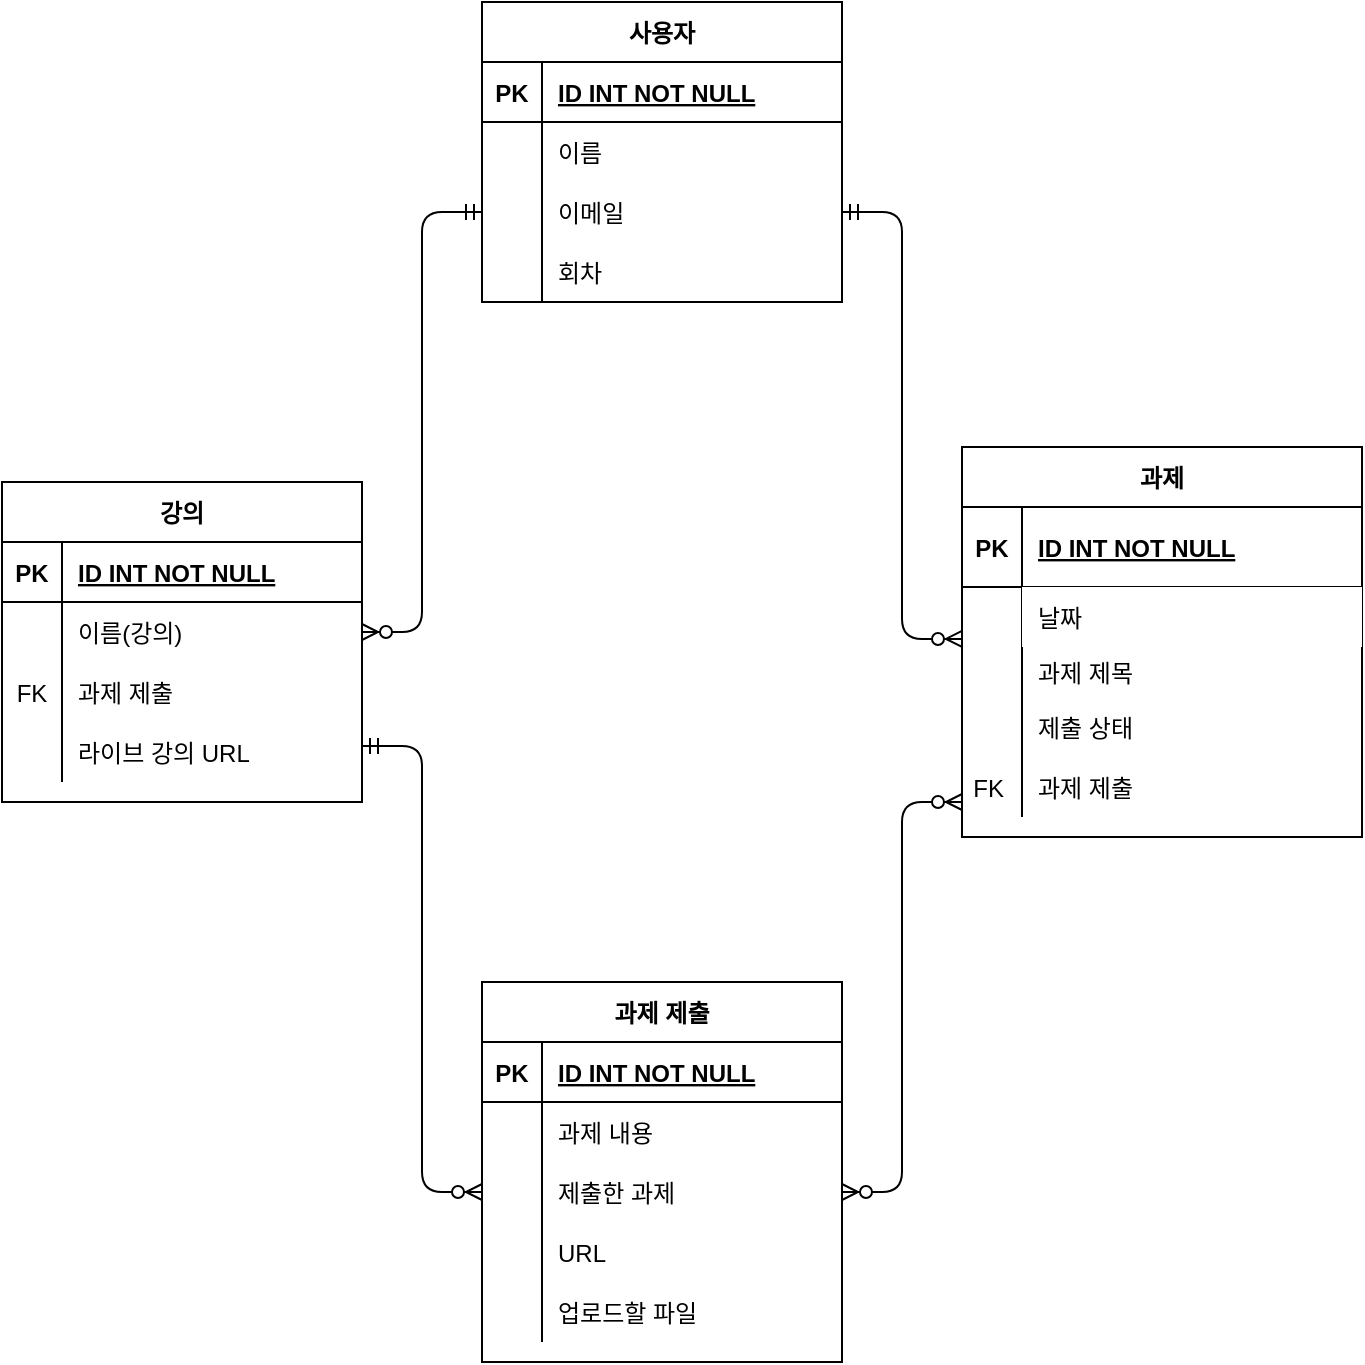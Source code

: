 <mxfile version="20.2.6" type="device"><diagram id="uxOdl01M0MVpcc3G99Ke" name="페이지-1"><mxGraphModel dx="901" dy="682" grid="1" gridSize="10" guides="0" tooltips="1" connect="1" arrows="0" fold="1" page="1" pageScale="1" pageWidth="827" pageHeight="1169" math="0" shadow="0"><root><mxCell id="0"/><mxCell id="1" parent="0"/><mxCell id="XPQp7oHln5JRPb-LPcnv-21" value="사용자" style="shape=table;startSize=30;container=1;collapsible=1;childLayout=tableLayout;fixedRows=1;rowLines=0;fontStyle=1;align=center;resizeLast=1;strokeColor=default;" vertex="1" parent="1"><mxGeometry x="330" y="70" width="180" height="150" as="geometry"/></mxCell><mxCell id="XPQp7oHln5JRPb-LPcnv-22" value="" style="shape=tableRow;horizontal=0;startSize=0;swimlaneHead=0;swimlaneBody=0;fillColor=none;collapsible=0;dropTarget=0;points=[[0,0.5],[1,0.5]];portConstraint=eastwest;top=0;left=0;right=0;bottom=1;strokeColor=default;" vertex="1" parent="XPQp7oHln5JRPb-LPcnv-21"><mxGeometry y="30" width="180" height="30" as="geometry"/></mxCell><mxCell id="XPQp7oHln5JRPb-LPcnv-23" value="PK" style="shape=partialRectangle;connectable=0;fillColor=none;top=0;left=0;bottom=0;right=0;fontStyle=1;overflow=hidden;strokeColor=default;" vertex="1" parent="XPQp7oHln5JRPb-LPcnv-22"><mxGeometry width="30" height="30" as="geometry"><mxRectangle width="30" height="30" as="alternateBounds"/></mxGeometry></mxCell><mxCell id="XPQp7oHln5JRPb-LPcnv-24" value="ID INT NOT NULL" style="shape=partialRectangle;connectable=0;fillColor=none;top=0;left=0;bottom=0;right=0;align=left;spacingLeft=6;fontStyle=5;overflow=hidden;strokeColor=default;" vertex="1" parent="XPQp7oHln5JRPb-LPcnv-22"><mxGeometry x="30" width="150" height="30" as="geometry"><mxRectangle width="150" height="30" as="alternateBounds"/></mxGeometry></mxCell><mxCell id="XPQp7oHln5JRPb-LPcnv-25" value="" style="shape=tableRow;horizontal=0;startSize=0;swimlaneHead=0;swimlaneBody=0;fillColor=none;collapsible=0;dropTarget=0;points=[[0,0.5],[1,0.5]];portConstraint=eastwest;top=0;left=0;right=0;bottom=0;strokeColor=default;" vertex="1" parent="XPQp7oHln5JRPb-LPcnv-21"><mxGeometry y="60" width="180" height="30" as="geometry"/></mxCell><mxCell id="XPQp7oHln5JRPb-LPcnv-26" value="" style="shape=partialRectangle;connectable=0;fillColor=none;top=0;left=0;bottom=0;right=0;editable=1;overflow=hidden;strokeColor=default;" vertex="1" parent="XPQp7oHln5JRPb-LPcnv-25"><mxGeometry width="30" height="30" as="geometry"><mxRectangle width="30" height="30" as="alternateBounds"/></mxGeometry></mxCell><mxCell id="XPQp7oHln5JRPb-LPcnv-27" value="이름" style="shape=partialRectangle;connectable=0;fillColor=none;top=0;left=0;bottom=0;right=0;align=left;spacingLeft=6;overflow=hidden;strokeColor=default;" vertex="1" parent="XPQp7oHln5JRPb-LPcnv-25"><mxGeometry x="30" width="150" height="30" as="geometry"><mxRectangle width="150" height="30" as="alternateBounds"/></mxGeometry></mxCell><mxCell id="XPQp7oHln5JRPb-LPcnv-28" value="" style="shape=tableRow;horizontal=0;startSize=0;swimlaneHead=0;swimlaneBody=0;fillColor=none;collapsible=0;dropTarget=0;points=[[0,0.5],[1,0.5]];portConstraint=eastwest;top=0;left=0;right=0;bottom=0;strokeColor=default;" vertex="1" parent="XPQp7oHln5JRPb-LPcnv-21"><mxGeometry y="90" width="180" height="30" as="geometry"/></mxCell><mxCell id="XPQp7oHln5JRPb-LPcnv-29" value="" style="shape=partialRectangle;connectable=0;fillColor=none;top=0;left=0;bottom=0;right=0;editable=1;overflow=hidden;strokeColor=default;" vertex="1" parent="XPQp7oHln5JRPb-LPcnv-28"><mxGeometry width="30" height="30" as="geometry"><mxRectangle width="30" height="30" as="alternateBounds"/></mxGeometry></mxCell><mxCell id="XPQp7oHln5JRPb-LPcnv-30" value="이메일" style="shape=partialRectangle;connectable=0;fillColor=none;top=0;left=0;bottom=0;right=0;align=left;spacingLeft=6;overflow=hidden;strokeColor=default;" vertex="1" parent="XPQp7oHln5JRPb-LPcnv-28"><mxGeometry x="30" width="150" height="30" as="geometry"><mxRectangle width="150" height="30" as="alternateBounds"/></mxGeometry></mxCell><mxCell id="XPQp7oHln5JRPb-LPcnv-31" value="" style="shape=tableRow;horizontal=0;startSize=0;swimlaneHead=0;swimlaneBody=0;fillColor=none;collapsible=0;dropTarget=0;points=[[0,0.5],[1,0.5]];portConstraint=eastwest;top=0;left=0;right=0;bottom=0;strokeColor=default;" vertex="1" parent="XPQp7oHln5JRPb-LPcnv-21"><mxGeometry y="120" width="180" height="30" as="geometry"/></mxCell><mxCell id="XPQp7oHln5JRPb-LPcnv-32" value="" style="shape=partialRectangle;connectable=0;fillColor=none;top=0;left=0;bottom=0;right=0;editable=1;overflow=hidden;strokeColor=default;" vertex="1" parent="XPQp7oHln5JRPb-LPcnv-31"><mxGeometry width="30" height="30" as="geometry"><mxRectangle width="30" height="30" as="alternateBounds"/></mxGeometry></mxCell><mxCell id="XPQp7oHln5JRPb-LPcnv-33" value="회차" style="shape=partialRectangle;connectable=0;fillColor=none;top=0;left=0;bottom=0;right=0;align=left;spacingLeft=6;overflow=hidden;strokeColor=default;" vertex="1" parent="XPQp7oHln5JRPb-LPcnv-31"><mxGeometry x="30" width="150" height="30" as="geometry"><mxRectangle width="150" height="30" as="alternateBounds"/></mxGeometry></mxCell><mxCell id="XPQp7oHln5JRPb-LPcnv-38" value="" style="edgeStyle=entityRelationEdgeStyle;fontSize=12;html=1;endArrow=ERzeroToMany;startArrow=ERmandOne;rounded=1;elbow=vertical;entryX=0;entryY=0.866;entryDx=0;entryDy=0;entryPerimeter=0;exitX=1;exitY=0.5;exitDx=0;exitDy=0;" edge="1" parent="1" source="XPQp7oHln5JRPb-LPcnv-28" target="XPQp7oHln5JRPb-LPcnv-57"><mxGeometry width="100" height="100" relative="1" as="geometry"><mxPoint x="530" y="140" as="sourcePoint"/><mxPoint x="556" y="390.99" as="targetPoint"/></mxGeometry></mxCell><mxCell id="XPQp7oHln5JRPb-LPcnv-40" value="강의" style="shape=table;startSize=30;container=1;collapsible=1;childLayout=tableLayout;fixedRows=1;rowLines=0;fontStyle=1;align=center;resizeLast=1;strokeColor=default;swimlaneFillColor=default;" vertex="1" parent="1"><mxGeometry x="90" y="310" width="180" height="160" as="geometry"/></mxCell><mxCell id="XPQp7oHln5JRPb-LPcnv-41" value="" style="shape=tableRow;horizontal=0;startSize=0;swimlaneHead=0;swimlaneBody=0;fillColor=none;collapsible=0;dropTarget=0;points=[[0,0.5],[1,0.5]];portConstraint=eastwest;top=0;left=0;right=0;bottom=1;strokeColor=default;" vertex="1" parent="XPQp7oHln5JRPb-LPcnv-40"><mxGeometry y="30" width="180" height="30" as="geometry"/></mxCell><mxCell id="XPQp7oHln5JRPb-LPcnv-42" value="PK" style="shape=partialRectangle;connectable=0;fillColor=none;top=0;left=0;bottom=0;right=0;fontStyle=1;overflow=hidden;strokeColor=default;" vertex="1" parent="XPQp7oHln5JRPb-LPcnv-41"><mxGeometry width="30" height="30" as="geometry"><mxRectangle width="30" height="30" as="alternateBounds"/></mxGeometry></mxCell><mxCell id="XPQp7oHln5JRPb-LPcnv-43" value="ID INT NOT NULL" style="shape=partialRectangle;connectable=0;fillColor=none;top=0;left=0;bottom=0;right=0;align=left;spacingLeft=6;fontStyle=5;overflow=hidden;strokeColor=default;" vertex="1" parent="XPQp7oHln5JRPb-LPcnv-41"><mxGeometry x="30" width="150" height="30" as="geometry"><mxRectangle width="150" height="30" as="alternateBounds"/></mxGeometry></mxCell><mxCell id="XPQp7oHln5JRPb-LPcnv-44" value="" style="shape=tableRow;horizontal=0;startSize=0;swimlaneHead=0;swimlaneBody=0;fillColor=none;collapsible=0;dropTarget=0;points=[[0,0.5],[1,0.5]];portConstraint=eastwest;top=0;left=0;right=0;bottom=0;strokeColor=default;" vertex="1" parent="XPQp7oHln5JRPb-LPcnv-40"><mxGeometry y="60" width="180" height="30" as="geometry"/></mxCell><mxCell id="XPQp7oHln5JRPb-LPcnv-45" value="" style="shape=partialRectangle;connectable=0;fillColor=none;top=0;left=0;bottom=0;right=0;editable=1;overflow=hidden;strokeColor=default;" vertex="1" parent="XPQp7oHln5JRPb-LPcnv-44"><mxGeometry width="30" height="30" as="geometry"><mxRectangle width="30" height="30" as="alternateBounds"/></mxGeometry></mxCell><mxCell id="XPQp7oHln5JRPb-LPcnv-46" value="이름(강의)" style="shape=partialRectangle;connectable=0;fillColor=none;top=0;left=0;bottom=0;right=0;align=left;spacingLeft=6;overflow=hidden;strokeColor=default;" vertex="1" parent="XPQp7oHln5JRPb-LPcnv-44"><mxGeometry x="30" width="150" height="30" as="geometry"><mxRectangle width="150" height="30" as="alternateBounds"/></mxGeometry></mxCell><mxCell id="XPQp7oHln5JRPb-LPcnv-47" value="" style="shape=tableRow;horizontal=0;startSize=0;swimlaneHead=0;swimlaneBody=0;fillColor=none;collapsible=0;dropTarget=0;points=[[0,0.5],[1,0.5]];portConstraint=eastwest;top=0;left=0;right=0;bottom=0;strokeColor=default;" vertex="1" parent="XPQp7oHln5JRPb-LPcnv-40"><mxGeometry y="90" width="180" height="30" as="geometry"/></mxCell><mxCell id="XPQp7oHln5JRPb-LPcnv-48" value="FK" style="shape=partialRectangle;connectable=0;fillColor=none;top=0;left=0;bottom=0;right=0;editable=1;overflow=hidden;strokeColor=default;" vertex="1" parent="XPQp7oHln5JRPb-LPcnv-47"><mxGeometry width="30" height="30" as="geometry"><mxRectangle width="30" height="30" as="alternateBounds"/></mxGeometry></mxCell><mxCell id="XPQp7oHln5JRPb-LPcnv-49" value="과제 제출" style="shape=partialRectangle;connectable=0;fillColor=none;top=0;left=0;bottom=0;right=0;align=left;spacingLeft=6;overflow=hidden;strokeColor=default;" vertex="1" parent="XPQp7oHln5JRPb-LPcnv-47"><mxGeometry x="30" width="150" height="30" as="geometry"><mxRectangle width="150" height="30" as="alternateBounds"/></mxGeometry></mxCell><mxCell id="XPQp7oHln5JRPb-LPcnv-50" value="" style="shape=tableRow;horizontal=0;startSize=0;swimlaneHead=0;swimlaneBody=0;fillColor=none;collapsible=0;dropTarget=0;points=[[0,0.5],[1,0.5]];portConstraint=eastwest;top=0;left=0;right=0;bottom=0;strokeColor=default;" vertex="1" parent="XPQp7oHln5JRPb-LPcnv-40"><mxGeometry y="120" width="180" height="30" as="geometry"/></mxCell><mxCell id="XPQp7oHln5JRPb-LPcnv-51" value="" style="shape=partialRectangle;connectable=0;fillColor=none;top=0;left=0;bottom=0;right=0;editable=1;overflow=hidden;strokeColor=default;" vertex="1" parent="XPQp7oHln5JRPb-LPcnv-50"><mxGeometry width="30" height="30" as="geometry"><mxRectangle width="30" height="30" as="alternateBounds"/></mxGeometry></mxCell><mxCell id="XPQp7oHln5JRPb-LPcnv-52" value="라이브 강의 URL" style="shape=partialRectangle;connectable=0;fillColor=none;top=0;left=0;bottom=0;right=0;align=left;spacingLeft=6;overflow=hidden;strokeColor=default;" vertex="1" parent="XPQp7oHln5JRPb-LPcnv-50"><mxGeometry x="30" width="150" height="30" as="geometry"><mxRectangle width="150" height="30" as="alternateBounds"/></mxGeometry></mxCell><mxCell id="XPQp7oHln5JRPb-LPcnv-53" value="과제" style="shape=table;startSize=30;container=1;collapsible=1;childLayout=tableLayout;fixedRows=1;rowLines=0;fontStyle=1;align=center;resizeLast=1;strokeColor=default;" vertex="1" parent="1"><mxGeometry x="570" y="292.5" width="200" height="195" as="geometry"/></mxCell><mxCell id="XPQp7oHln5JRPb-LPcnv-54" value="" style="shape=tableRow;horizontal=0;startSize=0;swimlaneHead=0;swimlaneBody=0;fillColor=none;collapsible=0;dropTarget=0;points=[[0,0.5],[1,0.5]];portConstraint=eastwest;top=0;left=0;right=0;bottom=1;strokeColor=default;" vertex="1" parent="XPQp7oHln5JRPb-LPcnv-53"><mxGeometry y="30" width="200" height="40" as="geometry"/></mxCell><mxCell id="XPQp7oHln5JRPb-LPcnv-55" value="PK" style="shape=partialRectangle;connectable=0;fillColor=none;top=0;left=0;bottom=0;right=0;fontStyle=1;overflow=hidden;strokeColor=default;" vertex="1" parent="XPQp7oHln5JRPb-LPcnv-54"><mxGeometry width="30" height="40" as="geometry"><mxRectangle width="30" height="40" as="alternateBounds"/></mxGeometry></mxCell><mxCell id="XPQp7oHln5JRPb-LPcnv-56" value="ID INT NOT NULL" style="shape=partialRectangle;connectable=0;fillColor=none;top=0;left=0;bottom=0;right=0;align=left;spacingLeft=6;fontStyle=5;overflow=hidden;strokeColor=default;" vertex="1" parent="XPQp7oHln5JRPb-LPcnv-54"><mxGeometry x="30" width="170" height="40" as="geometry"><mxRectangle width="170" height="40" as="alternateBounds"/></mxGeometry></mxCell><mxCell id="XPQp7oHln5JRPb-LPcnv-57" value="" style="shape=tableRow;horizontal=0;startSize=0;swimlaneHead=0;swimlaneBody=0;fillColor=none;collapsible=0;dropTarget=0;points=[[0,0.5],[1,0.5]];portConstraint=eastwest;top=0;left=0;right=0;bottom=0;strokeColor=default;" vertex="1" parent="XPQp7oHln5JRPb-LPcnv-53"><mxGeometry y="70" width="200" height="30" as="geometry"/></mxCell><mxCell id="XPQp7oHln5JRPb-LPcnv-58" value="" style="shape=partialRectangle;connectable=0;fillColor=none;top=0;left=0;bottom=0;right=0;editable=1;overflow=hidden;strokeColor=default;" vertex="1" parent="XPQp7oHln5JRPb-LPcnv-57"><mxGeometry width="30" height="30" as="geometry"><mxRectangle width="30" height="30" as="alternateBounds"/></mxGeometry></mxCell><mxCell id="XPQp7oHln5JRPb-LPcnv-59" value="날짜" style="shape=partialRectangle;connectable=0;top=0;left=0;bottom=0;right=0;align=left;spacingLeft=6;overflow=hidden;" vertex="1" parent="XPQp7oHln5JRPb-LPcnv-57"><mxGeometry x="30" width="170" height="30" as="geometry"><mxRectangle width="170" height="30" as="alternateBounds"/></mxGeometry></mxCell><mxCell id="XPQp7oHln5JRPb-LPcnv-60" value="" style="shape=tableRow;horizontal=0;startSize=0;swimlaneHead=0;swimlaneBody=0;fillColor=none;collapsible=0;dropTarget=0;points=[[0,0.5],[1,0.5]];portConstraint=eastwest;top=0;left=0;right=0;bottom=0;strokeColor=default;" vertex="1" parent="XPQp7oHln5JRPb-LPcnv-53"><mxGeometry y="100" width="200" height="25" as="geometry"/></mxCell><mxCell id="XPQp7oHln5JRPb-LPcnv-61" value="" style="shape=partialRectangle;connectable=0;fillColor=none;top=0;left=0;bottom=0;right=0;editable=1;overflow=hidden;strokeColor=default;" vertex="1" parent="XPQp7oHln5JRPb-LPcnv-60"><mxGeometry width="30" height="25" as="geometry"><mxRectangle width="30" height="25" as="alternateBounds"/></mxGeometry></mxCell><mxCell id="XPQp7oHln5JRPb-LPcnv-62" value="과제 제목" style="shape=partialRectangle;connectable=0;fillColor=none;top=0;left=0;bottom=0;right=0;align=left;spacingLeft=6;overflow=hidden;strokeColor=default;" vertex="1" parent="XPQp7oHln5JRPb-LPcnv-60"><mxGeometry x="30" width="170" height="25" as="geometry"><mxRectangle width="170" height="25" as="alternateBounds"/></mxGeometry></mxCell><mxCell id="XPQp7oHln5JRPb-LPcnv-63" value="" style="shape=tableRow;horizontal=0;startSize=0;swimlaneHead=0;swimlaneBody=0;fillColor=none;collapsible=0;dropTarget=0;points=[[0,0.5],[1,0.5]];portConstraint=eastwest;top=0;left=0;right=0;bottom=0;strokeColor=default;" vertex="1" parent="XPQp7oHln5JRPb-LPcnv-53"><mxGeometry y="125" width="200" height="30" as="geometry"/></mxCell><mxCell id="XPQp7oHln5JRPb-LPcnv-64" value="" style="shape=partialRectangle;connectable=0;fillColor=none;top=0;left=0;bottom=0;right=0;editable=1;overflow=hidden;strokeColor=default;" vertex="1" parent="XPQp7oHln5JRPb-LPcnv-63"><mxGeometry width="30" height="30" as="geometry"><mxRectangle width="30" height="30" as="alternateBounds"/></mxGeometry></mxCell><mxCell id="XPQp7oHln5JRPb-LPcnv-65" value="제출 상태" style="shape=partialRectangle;connectable=0;fillColor=none;top=0;left=0;bottom=0;right=0;align=left;spacingLeft=6;overflow=hidden;strokeColor=default;" vertex="1" parent="XPQp7oHln5JRPb-LPcnv-63"><mxGeometry x="30" width="170" height="30" as="geometry"><mxRectangle width="170" height="30" as="alternateBounds"/></mxGeometry></mxCell><mxCell id="XPQp7oHln5JRPb-LPcnv-81" style="shape=tableRow;horizontal=0;startSize=0;swimlaneHead=0;swimlaneBody=0;fillColor=none;collapsible=0;dropTarget=0;points=[[0,0.5],[1,0.5]];portConstraint=eastwest;top=0;left=0;right=0;bottom=0;strokeColor=default;" vertex="1" parent="XPQp7oHln5JRPb-LPcnv-53"><mxGeometry y="155" width="200" height="30" as="geometry"/></mxCell><mxCell id="XPQp7oHln5JRPb-LPcnv-82" value="FK " style="shape=partialRectangle;connectable=0;fillColor=none;top=0;left=0;bottom=0;right=0;editable=1;overflow=hidden;strokeColor=default;" vertex="1" parent="XPQp7oHln5JRPb-LPcnv-81"><mxGeometry width="30" height="30" as="geometry"><mxRectangle width="30" height="30" as="alternateBounds"/></mxGeometry></mxCell><mxCell id="XPQp7oHln5JRPb-LPcnv-83" value="과제 제출" style="shape=partialRectangle;connectable=0;fillColor=none;top=0;left=0;bottom=0;right=0;align=left;spacingLeft=6;overflow=hidden;strokeColor=default;" vertex="1" parent="XPQp7oHln5JRPb-LPcnv-81"><mxGeometry x="30" width="170" height="30" as="geometry"><mxRectangle width="170" height="30" as="alternateBounds"/></mxGeometry></mxCell><mxCell id="XPQp7oHln5JRPb-LPcnv-67" value="" style="edgeStyle=entityRelationEdgeStyle;fontSize=12;html=1;endArrow=ERzeroToMany;endFill=1;startArrow=ERzeroToMany;rounded=1;elbow=vertical;exitX=1;exitY=0.5;exitDx=0;exitDy=0;" edge="1" parent="1" source="XPQp7oHln5JRPb-LPcnv-94"><mxGeometry width="100" height="100" relative="1" as="geometry"><mxPoint x="550" y="540" as="sourcePoint"/><mxPoint x="570" y="470" as="targetPoint"/></mxGeometry></mxCell><mxCell id="XPQp7oHln5JRPb-LPcnv-87" value="과제 제출" style="shape=table;startSize=30;container=1;collapsible=1;childLayout=tableLayout;fixedRows=1;rowLines=0;fontStyle=1;align=center;resizeLast=1;strokeColor=default;swimlaneFillColor=default;" vertex="1" parent="1"><mxGeometry x="330" y="560" width="180" height="190" as="geometry"/></mxCell><mxCell id="XPQp7oHln5JRPb-LPcnv-88" value="" style="shape=tableRow;horizontal=0;startSize=0;swimlaneHead=0;swimlaneBody=0;fillColor=none;collapsible=0;dropTarget=0;points=[[0,0.5],[1,0.5]];portConstraint=eastwest;top=0;left=0;right=0;bottom=1;strokeColor=default;" vertex="1" parent="XPQp7oHln5JRPb-LPcnv-87"><mxGeometry y="30" width="180" height="30" as="geometry"/></mxCell><mxCell id="XPQp7oHln5JRPb-LPcnv-89" value="PK" style="shape=partialRectangle;connectable=0;fillColor=none;top=0;left=0;bottom=0;right=0;fontStyle=1;overflow=hidden;strokeColor=default;" vertex="1" parent="XPQp7oHln5JRPb-LPcnv-88"><mxGeometry width="30" height="30" as="geometry"><mxRectangle width="30" height="30" as="alternateBounds"/></mxGeometry></mxCell><mxCell id="XPQp7oHln5JRPb-LPcnv-90" value="ID INT NOT NULL" style="shape=partialRectangle;connectable=0;fillColor=none;top=0;left=0;bottom=0;right=0;align=left;spacingLeft=6;fontStyle=5;overflow=hidden;strokeColor=default;" vertex="1" parent="XPQp7oHln5JRPb-LPcnv-88"><mxGeometry x="30" width="150" height="30" as="geometry"><mxRectangle width="150" height="30" as="alternateBounds"/></mxGeometry></mxCell><mxCell id="XPQp7oHln5JRPb-LPcnv-91" value="" style="shape=tableRow;horizontal=0;startSize=0;swimlaneHead=0;swimlaneBody=0;fillColor=none;collapsible=0;dropTarget=0;points=[[0,0.5],[1,0.5]];portConstraint=eastwest;top=0;left=0;right=0;bottom=0;strokeColor=default;" vertex="1" parent="XPQp7oHln5JRPb-LPcnv-87"><mxGeometry y="60" width="180" height="30" as="geometry"/></mxCell><mxCell id="XPQp7oHln5JRPb-LPcnv-92" value="" style="shape=partialRectangle;connectable=0;fillColor=none;top=0;left=0;bottom=0;right=0;editable=1;overflow=hidden;strokeColor=default;" vertex="1" parent="XPQp7oHln5JRPb-LPcnv-91"><mxGeometry width="30" height="30" as="geometry"><mxRectangle width="30" height="30" as="alternateBounds"/></mxGeometry></mxCell><mxCell id="XPQp7oHln5JRPb-LPcnv-93" value="과제 내용" style="shape=partialRectangle;connectable=0;fillColor=none;top=0;left=0;bottom=0;right=0;align=left;spacingLeft=6;overflow=hidden;strokeColor=default;" vertex="1" parent="XPQp7oHln5JRPb-LPcnv-91"><mxGeometry x="30" width="150" height="30" as="geometry"><mxRectangle width="150" height="30" as="alternateBounds"/></mxGeometry></mxCell><mxCell id="XPQp7oHln5JRPb-LPcnv-94" value="" style="shape=tableRow;horizontal=0;startSize=0;swimlaneHead=0;swimlaneBody=0;fillColor=none;collapsible=0;dropTarget=0;points=[[0,0.5],[1,0.5]];portConstraint=eastwest;top=0;left=0;right=0;bottom=0;strokeColor=default;" vertex="1" parent="XPQp7oHln5JRPb-LPcnv-87"><mxGeometry y="90" width="180" height="30" as="geometry"/></mxCell><mxCell id="XPQp7oHln5JRPb-LPcnv-95" value="" style="shape=partialRectangle;connectable=0;fillColor=none;top=0;left=0;bottom=0;right=0;editable=1;overflow=hidden;strokeColor=default;" vertex="1" parent="XPQp7oHln5JRPb-LPcnv-94"><mxGeometry width="30" height="30" as="geometry"><mxRectangle width="30" height="30" as="alternateBounds"/></mxGeometry></mxCell><mxCell id="XPQp7oHln5JRPb-LPcnv-96" value="제출한 과제" style="shape=partialRectangle;connectable=0;fillColor=none;top=0;left=0;bottom=0;right=0;align=left;spacingLeft=6;overflow=hidden;strokeColor=default;" vertex="1" parent="XPQp7oHln5JRPb-LPcnv-94"><mxGeometry x="30" width="150" height="30" as="geometry"><mxRectangle width="150" height="30" as="alternateBounds"/></mxGeometry></mxCell><mxCell id="XPQp7oHln5JRPb-LPcnv-125" style="shape=tableRow;horizontal=0;startSize=0;swimlaneHead=0;swimlaneBody=0;fillColor=none;collapsible=0;dropTarget=0;points=[[0,0.5],[1,0.5]];portConstraint=eastwest;top=0;left=0;right=0;bottom=0;strokeColor=default;" vertex="1" parent="XPQp7oHln5JRPb-LPcnv-87"><mxGeometry y="120" width="180" height="30" as="geometry"/></mxCell><mxCell id="XPQp7oHln5JRPb-LPcnv-126" style="shape=partialRectangle;connectable=0;fillColor=none;top=0;left=0;bottom=0;right=0;editable=1;overflow=hidden;strokeColor=default;" vertex="1" parent="XPQp7oHln5JRPb-LPcnv-125"><mxGeometry width="30" height="30" as="geometry"><mxRectangle width="30" height="30" as="alternateBounds"/></mxGeometry></mxCell><mxCell id="XPQp7oHln5JRPb-LPcnv-127" value="URL" style="shape=partialRectangle;connectable=0;fillColor=none;top=0;left=0;bottom=0;right=0;align=left;spacingLeft=6;overflow=hidden;strokeColor=default;" vertex="1" parent="XPQp7oHln5JRPb-LPcnv-125"><mxGeometry x="30" width="150" height="30" as="geometry"><mxRectangle width="150" height="30" as="alternateBounds"/></mxGeometry></mxCell><mxCell id="XPQp7oHln5JRPb-LPcnv-122" style="shape=tableRow;horizontal=0;startSize=0;swimlaneHead=0;swimlaneBody=0;fillColor=none;collapsible=0;dropTarget=0;points=[[0,0.5],[1,0.5]];portConstraint=eastwest;top=0;left=0;right=0;bottom=0;strokeColor=default;" vertex="1" parent="XPQp7oHln5JRPb-LPcnv-87"><mxGeometry y="150" width="180" height="30" as="geometry"/></mxCell><mxCell id="XPQp7oHln5JRPb-LPcnv-123" style="shape=partialRectangle;connectable=0;fillColor=none;top=0;left=0;bottom=0;right=0;editable=1;overflow=hidden;strokeColor=default;" vertex="1" parent="XPQp7oHln5JRPb-LPcnv-122"><mxGeometry width="30" height="30" as="geometry"><mxRectangle width="30" height="30" as="alternateBounds"/></mxGeometry></mxCell><mxCell id="XPQp7oHln5JRPb-LPcnv-124" value="업로드할 파일" style="shape=partialRectangle;connectable=0;fillColor=none;top=0;left=0;bottom=0;right=0;align=left;spacingLeft=6;overflow=hidden;strokeColor=default;" vertex="1" parent="XPQp7oHln5JRPb-LPcnv-122"><mxGeometry x="30" width="150" height="30" as="geometry"><mxRectangle width="150" height="30" as="alternateBounds"/></mxGeometry></mxCell><mxCell id="XPQp7oHln5JRPb-LPcnv-120" value="" style="edgeStyle=entityRelationEdgeStyle;fontSize=12;html=1;endArrow=ERzeroToMany;startArrow=ERmandOne;rounded=1;elbow=vertical;entryX=0;entryY=0.5;entryDx=0;entryDy=0;" edge="1" parent="1" target="XPQp7oHln5JRPb-LPcnv-94"><mxGeometry width="100" height="100" relative="1" as="geometry"><mxPoint x="270" y="442" as="sourcePoint"/><mxPoint x="330" y="640" as="targetPoint"/></mxGeometry></mxCell><mxCell id="XPQp7oHln5JRPb-LPcnv-135" value="" style="edgeStyle=entityRelationEdgeStyle;fontSize=12;html=1;endArrow=ERzeroToMany;startArrow=ERmandOne;rounded=1;elbow=vertical;exitX=0;exitY=0.5;exitDx=0;exitDy=0;" edge="1" parent="1" source="XPQp7oHln5JRPb-LPcnv-28" target="XPQp7oHln5JRPb-LPcnv-44"><mxGeometry width="100" height="100" relative="1" as="geometry"><mxPoint x="250" y="190" as="sourcePoint"/><mxPoint x="330" y="365.98" as="targetPoint"/></mxGeometry></mxCell></root></mxGraphModel></diagram></mxfile>
